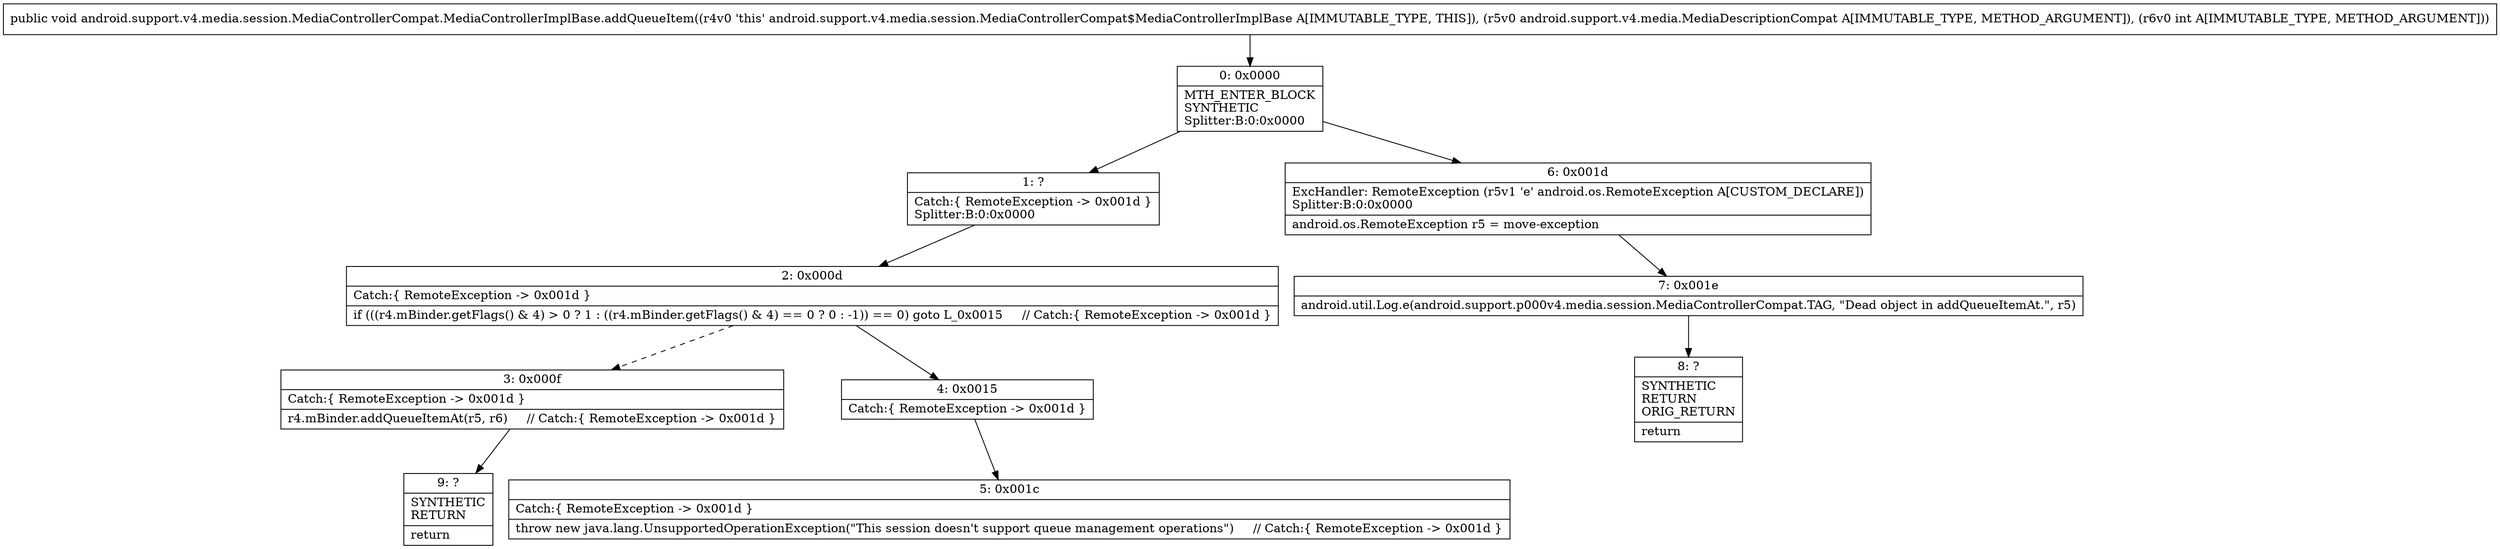 digraph "CFG forandroid.support.v4.media.session.MediaControllerCompat.MediaControllerImplBase.addQueueItem(Landroid\/support\/v4\/media\/MediaDescriptionCompat;I)V" {
Node_0 [shape=record,label="{0\:\ 0x0000|MTH_ENTER_BLOCK\lSYNTHETIC\lSplitter:B:0:0x0000\l}"];
Node_1 [shape=record,label="{1\:\ ?|Catch:\{ RemoteException \-\> 0x001d \}\lSplitter:B:0:0x0000\l}"];
Node_2 [shape=record,label="{2\:\ 0x000d|Catch:\{ RemoteException \-\> 0x001d \}\l|if (((r4.mBinder.getFlags() & 4) \> 0 ? 1 : ((r4.mBinder.getFlags() & 4) == 0 ? 0 : \-1)) == 0) goto L_0x0015     \/\/ Catch:\{ RemoteException \-\> 0x001d \}\l}"];
Node_3 [shape=record,label="{3\:\ 0x000f|Catch:\{ RemoteException \-\> 0x001d \}\l|r4.mBinder.addQueueItemAt(r5, r6)     \/\/ Catch:\{ RemoteException \-\> 0x001d \}\l}"];
Node_4 [shape=record,label="{4\:\ 0x0015|Catch:\{ RemoteException \-\> 0x001d \}\l}"];
Node_5 [shape=record,label="{5\:\ 0x001c|Catch:\{ RemoteException \-\> 0x001d \}\l|throw new java.lang.UnsupportedOperationException(\"This session doesn't support queue management operations\")     \/\/ Catch:\{ RemoteException \-\> 0x001d \}\l}"];
Node_6 [shape=record,label="{6\:\ 0x001d|ExcHandler: RemoteException (r5v1 'e' android.os.RemoteException A[CUSTOM_DECLARE])\lSplitter:B:0:0x0000\l|android.os.RemoteException r5 = move\-exception\l}"];
Node_7 [shape=record,label="{7\:\ 0x001e|android.util.Log.e(android.support.p000v4.media.session.MediaControllerCompat.TAG, \"Dead object in addQueueItemAt.\", r5)\l}"];
Node_8 [shape=record,label="{8\:\ ?|SYNTHETIC\lRETURN\lORIG_RETURN\l|return\l}"];
Node_9 [shape=record,label="{9\:\ ?|SYNTHETIC\lRETURN\l|return\l}"];
MethodNode[shape=record,label="{public void android.support.v4.media.session.MediaControllerCompat.MediaControllerImplBase.addQueueItem((r4v0 'this' android.support.v4.media.session.MediaControllerCompat$MediaControllerImplBase A[IMMUTABLE_TYPE, THIS]), (r5v0 android.support.v4.media.MediaDescriptionCompat A[IMMUTABLE_TYPE, METHOD_ARGUMENT]), (r6v0 int A[IMMUTABLE_TYPE, METHOD_ARGUMENT])) }"];
MethodNode -> Node_0;
Node_0 -> Node_1;
Node_0 -> Node_6;
Node_1 -> Node_2;
Node_2 -> Node_3[style=dashed];
Node_2 -> Node_4;
Node_3 -> Node_9;
Node_4 -> Node_5;
Node_6 -> Node_7;
Node_7 -> Node_8;
}

